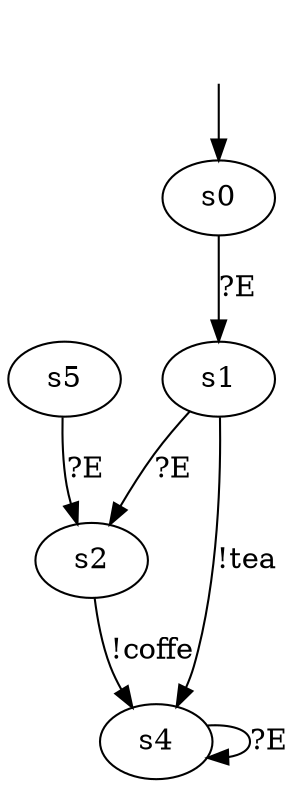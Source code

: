 digraph learnedModel {
s0 [label=s0];
s1 [label=s1];
s2 [label=s2];
s4 [label=s4];
s5 [label=s5];

s0 -> s1  [label="?E"];
s1 -> s2  [label="?E"];
s1 -> s4  [label="!tea"];
s2 -> s4  [label="!coffe"];

s4 -> s4  [label="?E"];

s5 -> s2  [label="?E"];
__start0 [label="", shape=none];
__start0 -> s0  [label=""];
}
